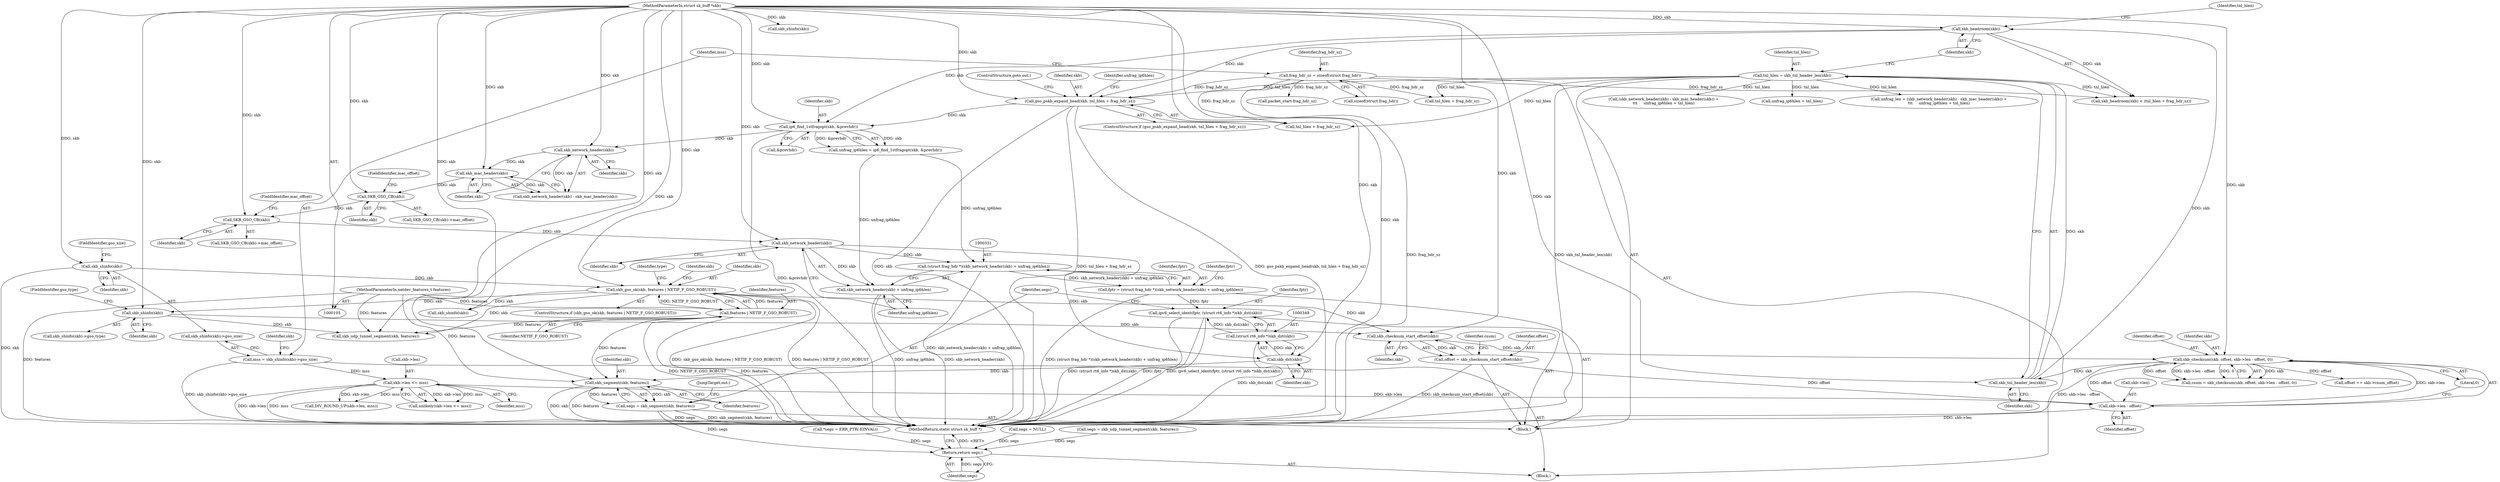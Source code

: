 digraph "1_linux_0e033e04c2678dbbe74a46b23fffb7bb918c288e@pointer" {
"1000333" [label="(Call,skb_network_header(skb))"];
"1000314" [label="(Call,SKB_GSO_CB(skb))"];
"1000303" [label="(Call,SKB_GSO_CB(skb))"];
"1000289" [label="(Call,skb_mac_header(skb))"];
"1000287" [label="(Call,skb_network_header(skb))"];
"1000271" [label="(Call,ip6_find_1stfragopt(skb, &prevhdr))"];
"1000263" [label="(Call,gso_pskb_expand_head(skb, tnl_hlen + frag_hdr_sz))"];
"1000256" [label="(Call,skb_headroom(skb))"];
"1000252" [label="(Call,skb_tnl_header_len(skb))"];
"1000220" [label="(Call,skb_checksum(skb, offset, skb->len - offset, 0))"];
"1000216" [label="(Call,skb_checksum_start_offset(skb))"];
"1000145" [label="(Call,skb_gso_ok(skb, features | NETIF_F_GSO_ROBUST))"];
"1000133" [label="(Call,skb_shinfo(skb))"];
"1000106" [label="(MethodParameterIn,struct sk_buff *skb)"];
"1000147" [label="(Call,features | NETIF_F_GSO_ROBUST)"];
"1000107" [label="(MethodParameterIn,netdev_features_t features)"];
"1000203" [label="(Call,skb_shinfo(skb))"];
"1000223" [label="(Call,skb->len - offset)"];
"1000138" [label="(Call,skb->len <= mss)"];
"1000130" [label="(Call,mss = skb_shinfo(skb)->gso_size)"];
"1000214" [label="(Call,offset = skb_checksum_start_offset(skb))"];
"1000250" [label="(Call,tnl_hlen = skb_tnl_header_len(skb))"];
"1000123" [label="(Call,frag_hdr_sz = sizeof(struct frag_hdr))"];
"1000330" [label="(Call,(struct frag_hdr *)(skb_network_header(skb) + unfrag_ip6hlen))"];
"1000328" [label="(Call,fptr = (struct frag_hdr *)(skb_network_header(skb) + unfrag_ip6hlen))"];
"1000346" [label="(Call,ipv6_select_ident(fptr, (struct rt6_info *)skb_dst(skb)))"];
"1000332" [label="(Call,skb_network_header(skb) + unfrag_ip6hlen)"];
"1000350" [label="(Call,skb_dst(skb))"];
"1000348" [label="(Call,(struct rt6_info *)skb_dst(skb))"];
"1000354" [label="(Call,skb_segment(skb, features))"];
"1000352" [label="(Call,segs = skb_segment(skb, features))"];
"1000358" [label="(Return,return segs;)"];
"1000333" [label="(Call,skb_network_header(skb))"];
"1000217" [label="(Identifier,skb)"];
"1000139" [label="(Call,skb->len)"];
"1000272" [label="(Identifier,skb)"];
"1000135" [label="(FieldIdentifier,gso_size)"];
"1000328" [label="(Call,fptr = (struct frag_hdr *)(skb_network_header(skb) + unfrag_ip6hlen))"];
"1000268" [label="(ControlStructure,goto out;)"];
"1000149" [label="(Identifier,NETIF_F_GSO_ROBUST)"];
"1000264" [label="(Identifier,skb)"];
"1000209" [label="(Call,skb_udp_tunnel_segment(skb, features))"];
"1000348" [label="(Call,(struct rt6_info *)skb_dst(skb))"];
"1000354" [label="(Call,skb_segment(skb, features))"];
"1000262" [label="(ControlStructure,if (gso_pskb_expand_head(skb, tnl_hlen + frag_hdr_sz)))"];
"1000259" [label="(Identifier,tnl_hlen)"];
"1000131" [label="(Identifier,mss)"];
"1000357" [label="(JumpTarget,out:)"];
"1000313" [label="(Call,SKB_GSO_CB(skb)->mac_offset)"];
"1000253" [label="(Identifier,skb)"];
"1000221" [label="(Identifier,skb)"];
"1000219" [label="(Identifier,csum)"];
"1000199" [label="(Identifier,skb)"];
"1000132" [label="(Call,skb_shinfo(skb)->gso_size)"];
"1000286" [label="(Call,skb_network_header(skb) - skb_mac_header(skb))"];
"1000125" [label="(Call,sizeof(struct frag_hdr))"];
"1000204" [label="(Identifier,skb)"];
"1000184" [label="(Call,skb_shinfo(skb))"];
"1000144" [label="(ControlStructure,if (skb_gso_ok(skb, features | NETIF_F_GSO_ROBUST)))"];
"1000146" [label="(Identifier,skb)"];
"1000352" [label="(Call,segs = skb_segment(skb, features))"];
"1000338" [label="(Identifier,fptr)"];
"1000110" [label="(Call,*segs = ERR_PTR(-EINVAL))"];
"1000203" [label="(Call,skb_shinfo(skb))"];
"1000255" [label="(Call,skb_headroom(skb) < (tnl_hlen + frag_hdr_sz))"];
"1000187" [label="(Call,DIV_ROUND_UP(skb->len, mss))"];
"1000332" [label="(Call,skb_network_header(skb) + unfrag_ip6hlen)"];
"1000269" [label="(Call,unfrag_ip6hlen = ip6_find_1stfragopt(skb, &prevhdr))"];
"1000265" [label="(Call,tnl_hlen + frag_hdr_sz)"];
"1000228" [label="(Literal,0)"];
"1000251" [label="(Identifier,tnl_hlen)"];
"1000350" [label="(Call,skb_dst(skb))"];
"1000302" [label="(Call,SKB_GSO_CB(skb)->mac_offset)"];
"1000360" [label="(MethodReturn,static struct sk_buff *)"];
"1000258" [label="(Call,tnl_hlen + frag_hdr_sz)"];
"1000356" [label="(Identifier,features)"];
"1000153" [label="(Identifier,type)"];
"1000223" [label="(Call,skb->len - offset)"];
"1000130" [label="(Call,mss = skb_shinfo(skb)->gso_size)"];
"1000304" [label="(Identifier,skb)"];
"1000215" [label="(Identifier,offset)"];
"1000330" [label="(Call,(struct frag_hdr *)(skb_network_header(skb) + unfrag_ip6hlen))"];
"1000288" [label="(Identifier,skb)"];
"1000107" [label="(MethodParameterIn,netdev_features_t features)"];
"1000291" [label="(Call,unfrag_ip6hlen + tnl_hlen)"];
"1000106" [label="(MethodParameterIn,struct sk_buff *skb)"];
"1000353" [label="(Identifier,segs)"];
"1000133" [label="(Call,skb_shinfo(skb))"];
"1000252" [label="(Call,skb_tnl_header_len(skb))"];
"1000218" [label="(Call,csum = skb_checksum(skb, offset, skb->len - offset, 0))"];
"1000314" [label="(Call,SKB_GSO_CB(skb))"];
"1000287" [label="(Call,skb_network_header(skb))"];
"1000347" [label="(Identifier,fptr)"];
"1000335" [label="(Identifier,unfrag_ip6hlen)"];
"1000263" [label="(Call,gso_pskb_expand_head(skb, tnl_hlen + frag_hdr_sz))"];
"1000155" [label="(Call,skb_shinfo(skb))"];
"1000213" [label="(Block,)"];
"1000145" [label="(Call,skb_gso_ok(skb, features | NETIF_F_GSO_ROBUST))"];
"1000137" [label="(Call,unlikely(skb->len <= mss))"];
"1000123" [label="(Call,frag_hdr_sz = sizeof(struct frag_hdr))"];
"1000283" [label="(Call,unfrag_len = (skb_network_header(skb) - skb_mac_header(skb)) +\n\t\t\t     unfrag_ip6hlen + tnl_hlen)"];
"1000315" [label="(Identifier,skb)"];
"1000359" [label="(Identifier,segs)"];
"1000355" [label="(Identifier,skb)"];
"1000303" [label="(Call,SKB_GSO_CB(skb))"];
"1000334" [label="(Identifier,skb)"];
"1000273" [label="(Call,&prevhdr)"];
"1000220" [label="(Call,skb_checksum(skb, offset, skb->len - offset, 0))"];
"1000147" [label="(Call,features | NETIF_F_GSO_ROBUST)"];
"1000205" [label="(FieldIdentifier,gso_type)"];
"1000316" [label="(FieldIdentifier,mac_offset)"];
"1000140" [label="(Identifier,skb)"];
"1000192" [label="(Call,segs = NULL)"];
"1000124" [label="(Identifier,frag_hdr_sz)"];
"1000271" [label="(Call,ip6_find_1stfragopt(skb, &prevhdr))"];
"1000290" [label="(Identifier,skb)"];
"1000134" [label="(Identifier,skb)"];
"1000222" [label="(Identifier,offset)"];
"1000216" [label="(Call,skb_checksum_start_offset(skb))"];
"1000207" [label="(Call,segs = skb_udp_tunnel_segment(skb, features))"];
"1000346" [label="(Call,ipv6_select_ident(fptr, (struct rt6_info *)skb_dst(skb)))"];
"1000250" [label="(Call,tnl_hlen = skb_tnl_header_len(skb))"];
"1000227" [label="(Identifier,offset)"];
"1000224" [label="(Call,skb->len)"];
"1000329" [label="(Identifier,fptr)"];
"1000305" [label="(FieldIdentifier,mac_offset)"];
"1000138" [label="(Call,skb->len <= mss)"];
"1000256" [label="(Call,skb_headroom(skb))"];
"1000358" [label="(Return,return segs;)"];
"1000270" [label="(Identifier,unfrag_ip6hlen)"];
"1000202" [label="(Call,skb_shinfo(skb)->gso_type)"];
"1000351" [label="(Identifier,skb)"];
"1000257" [label="(Identifier,skb)"];
"1000148" [label="(Identifier,features)"];
"1000307" [label="(Call,packet_start-frag_hdr_sz)"];
"1000214" [label="(Call,offset = skb_checksum_start_offset(skb))"];
"1000142" [label="(Identifier,mss)"];
"1000229" [label="(Call,offset += skb->csum_offset)"];
"1000285" [label="(Call,(skb_network_header(skb) - skb_mac_header(skb)) +\n\t\t\t     unfrag_ip6hlen + tnl_hlen)"];
"1000108" [label="(Block,)"];
"1000289" [label="(Call,skb_mac_header(skb))"];
"1000333" -> "1000332"  [label="AST: "];
"1000333" -> "1000334"  [label="CFG: "];
"1000334" -> "1000333"  [label="AST: "];
"1000335" -> "1000333"  [label="CFG: "];
"1000333" -> "1000330"  [label="DDG: skb"];
"1000333" -> "1000332"  [label="DDG: skb"];
"1000314" -> "1000333"  [label="DDG: skb"];
"1000106" -> "1000333"  [label="DDG: skb"];
"1000333" -> "1000350"  [label="DDG: skb"];
"1000314" -> "1000313"  [label="AST: "];
"1000314" -> "1000315"  [label="CFG: "];
"1000315" -> "1000314"  [label="AST: "];
"1000316" -> "1000314"  [label="CFG: "];
"1000303" -> "1000314"  [label="DDG: skb"];
"1000106" -> "1000314"  [label="DDG: skb"];
"1000303" -> "1000302"  [label="AST: "];
"1000303" -> "1000304"  [label="CFG: "];
"1000304" -> "1000303"  [label="AST: "];
"1000305" -> "1000303"  [label="CFG: "];
"1000289" -> "1000303"  [label="DDG: skb"];
"1000106" -> "1000303"  [label="DDG: skb"];
"1000289" -> "1000286"  [label="AST: "];
"1000289" -> "1000290"  [label="CFG: "];
"1000290" -> "1000289"  [label="AST: "];
"1000286" -> "1000289"  [label="CFG: "];
"1000289" -> "1000286"  [label="DDG: skb"];
"1000287" -> "1000289"  [label="DDG: skb"];
"1000106" -> "1000289"  [label="DDG: skb"];
"1000287" -> "1000286"  [label="AST: "];
"1000287" -> "1000288"  [label="CFG: "];
"1000288" -> "1000287"  [label="AST: "];
"1000290" -> "1000287"  [label="CFG: "];
"1000287" -> "1000286"  [label="DDG: skb"];
"1000271" -> "1000287"  [label="DDG: skb"];
"1000106" -> "1000287"  [label="DDG: skb"];
"1000271" -> "1000269"  [label="AST: "];
"1000271" -> "1000273"  [label="CFG: "];
"1000272" -> "1000271"  [label="AST: "];
"1000273" -> "1000271"  [label="AST: "];
"1000269" -> "1000271"  [label="CFG: "];
"1000271" -> "1000360"  [label="DDG: &prevhdr"];
"1000271" -> "1000269"  [label="DDG: skb"];
"1000271" -> "1000269"  [label="DDG: &prevhdr"];
"1000263" -> "1000271"  [label="DDG: skb"];
"1000256" -> "1000271"  [label="DDG: skb"];
"1000106" -> "1000271"  [label="DDG: skb"];
"1000263" -> "1000262"  [label="AST: "];
"1000263" -> "1000265"  [label="CFG: "];
"1000264" -> "1000263"  [label="AST: "];
"1000265" -> "1000263"  [label="AST: "];
"1000268" -> "1000263"  [label="CFG: "];
"1000270" -> "1000263"  [label="CFG: "];
"1000263" -> "1000360"  [label="DDG: tnl_hlen + frag_hdr_sz"];
"1000263" -> "1000360"  [label="DDG: gso_pskb_expand_head(skb, tnl_hlen + frag_hdr_sz)"];
"1000263" -> "1000360"  [label="DDG: skb"];
"1000256" -> "1000263"  [label="DDG: skb"];
"1000106" -> "1000263"  [label="DDG: skb"];
"1000250" -> "1000263"  [label="DDG: tnl_hlen"];
"1000123" -> "1000263"  [label="DDG: frag_hdr_sz"];
"1000256" -> "1000255"  [label="AST: "];
"1000256" -> "1000257"  [label="CFG: "];
"1000257" -> "1000256"  [label="AST: "];
"1000259" -> "1000256"  [label="CFG: "];
"1000256" -> "1000255"  [label="DDG: skb"];
"1000252" -> "1000256"  [label="DDG: skb"];
"1000106" -> "1000256"  [label="DDG: skb"];
"1000252" -> "1000250"  [label="AST: "];
"1000252" -> "1000253"  [label="CFG: "];
"1000253" -> "1000252"  [label="AST: "];
"1000250" -> "1000252"  [label="CFG: "];
"1000252" -> "1000250"  [label="DDG: skb"];
"1000220" -> "1000252"  [label="DDG: skb"];
"1000106" -> "1000252"  [label="DDG: skb"];
"1000220" -> "1000218"  [label="AST: "];
"1000220" -> "1000228"  [label="CFG: "];
"1000221" -> "1000220"  [label="AST: "];
"1000222" -> "1000220"  [label="AST: "];
"1000223" -> "1000220"  [label="AST: "];
"1000228" -> "1000220"  [label="AST: "];
"1000218" -> "1000220"  [label="CFG: "];
"1000220" -> "1000360"  [label="DDG: skb->len - offset"];
"1000220" -> "1000218"  [label="DDG: skb"];
"1000220" -> "1000218"  [label="DDG: offset"];
"1000220" -> "1000218"  [label="DDG: skb->len - offset"];
"1000220" -> "1000218"  [label="DDG: 0"];
"1000216" -> "1000220"  [label="DDG: skb"];
"1000106" -> "1000220"  [label="DDG: skb"];
"1000223" -> "1000220"  [label="DDG: offset"];
"1000223" -> "1000220"  [label="DDG: skb->len"];
"1000220" -> "1000229"  [label="DDG: offset"];
"1000216" -> "1000214"  [label="AST: "];
"1000216" -> "1000217"  [label="CFG: "];
"1000217" -> "1000216"  [label="AST: "];
"1000214" -> "1000216"  [label="CFG: "];
"1000216" -> "1000214"  [label="DDG: skb"];
"1000145" -> "1000216"  [label="DDG: skb"];
"1000203" -> "1000216"  [label="DDG: skb"];
"1000106" -> "1000216"  [label="DDG: skb"];
"1000145" -> "1000144"  [label="AST: "];
"1000145" -> "1000147"  [label="CFG: "];
"1000146" -> "1000145"  [label="AST: "];
"1000147" -> "1000145"  [label="AST: "];
"1000153" -> "1000145"  [label="CFG: "];
"1000199" -> "1000145"  [label="CFG: "];
"1000145" -> "1000360"  [label="DDG: skb_gso_ok(skb, features | NETIF_F_GSO_ROBUST)"];
"1000145" -> "1000360"  [label="DDG: features | NETIF_F_GSO_ROBUST"];
"1000133" -> "1000145"  [label="DDG: skb"];
"1000106" -> "1000145"  [label="DDG: skb"];
"1000147" -> "1000145"  [label="DDG: features"];
"1000147" -> "1000145"  [label="DDG: NETIF_F_GSO_ROBUST"];
"1000145" -> "1000155"  [label="DDG: skb"];
"1000145" -> "1000203"  [label="DDG: skb"];
"1000145" -> "1000209"  [label="DDG: skb"];
"1000133" -> "1000132"  [label="AST: "];
"1000133" -> "1000134"  [label="CFG: "];
"1000134" -> "1000133"  [label="AST: "];
"1000135" -> "1000133"  [label="CFG: "];
"1000133" -> "1000360"  [label="DDG: skb"];
"1000106" -> "1000133"  [label="DDG: skb"];
"1000106" -> "1000105"  [label="AST: "];
"1000106" -> "1000360"  [label="DDG: skb"];
"1000106" -> "1000155"  [label="DDG: skb"];
"1000106" -> "1000184"  [label="DDG: skb"];
"1000106" -> "1000203"  [label="DDG: skb"];
"1000106" -> "1000209"  [label="DDG: skb"];
"1000106" -> "1000350"  [label="DDG: skb"];
"1000106" -> "1000354"  [label="DDG: skb"];
"1000147" -> "1000149"  [label="CFG: "];
"1000148" -> "1000147"  [label="AST: "];
"1000149" -> "1000147"  [label="AST: "];
"1000147" -> "1000360"  [label="DDG: NETIF_F_GSO_ROBUST"];
"1000147" -> "1000360"  [label="DDG: features"];
"1000107" -> "1000147"  [label="DDG: features"];
"1000147" -> "1000209"  [label="DDG: features"];
"1000147" -> "1000354"  [label="DDG: features"];
"1000107" -> "1000105"  [label="AST: "];
"1000107" -> "1000360"  [label="DDG: features"];
"1000107" -> "1000209"  [label="DDG: features"];
"1000107" -> "1000354"  [label="DDG: features"];
"1000203" -> "1000202"  [label="AST: "];
"1000203" -> "1000204"  [label="CFG: "];
"1000204" -> "1000203"  [label="AST: "];
"1000205" -> "1000203"  [label="CFG: "];
"1000203" -> "1000209"  [label="DDG: skb"];
"1000223" -> "1000227"  [label="CFG: "];
"1000224" -> "1000223"  [label="AST: "];
"1000227" -> "1000223"  [label="AST: "];
"1000228" -> "1000223"  [label="CFG: "];
"1000223" -> "1000360"  [label="DDG: skb->len"];
"1000138" -> "1000223"  [label="DDG: skb->len"];
"1000214" -> "1000223"  [label="DDG: offset"];
"1000138" -> "1000137"  [label="AST: "];
"1000138" -> "1000142"  [label="CFG: "];
"1000139" -> "1000138"  [label="AST: "];
"1000142" -> "1000138"  [label="AST: "];
"1000137" -> "1000138"  [label="CFG: "];
"1000138" -> "1000360"  [label="DDG: mss"];
"1000138" -> "1000360"  [label="DDG: skb->len"];
"1000138" -> "1000137"  [label="DDG: skb->len"];
"1000138" -> "1000137"  [label="DDG: mss"];
"1000130" -> "1000138"  [label="DDG: mss"];
"1000138" -> "1000187"  [label="DDG: skb->len"];
"1000138" -> "1000187"  [label="DDG: mss"];
"1000130" -> "1000108"  [label="AST: "];
"1000130" -> "1000132"  [label="CFG: "];
"1000131" -> "1000130"  [label="AST: "];
"1000132" -> "1000130"  [label="AST: "];
"1000140" -> "1000130"  [label="CFG: "];
"1000130" -> "1000360"  [label="DDG: skb_shinfo(skb)->gso_size"];
"1000214" -> "1000213"  [label="AST: "];
"1000215" -> "1000214"  [label="AST: "];
"1000219" -> "1000214"  [label="CFG: "];
"1000214" -> "1000360"  [label="DDG: skb_checksum_start_offset(skb)"];
"1000250" -> "1000213"  [label="AST: "];
"1000251" -> "1000250"  [label="AST: "];
"1000257" -> "1000250"  [label="CFG: "];
"1000250" -> "1000360"  [label="DDG: skb_tnl_header_len(skb)"];
"1000250" -> "1000255"  [label="DDG: tnl_hlen"];
"1000250" -> "1000258"  [label="DDG: tnl_hlen"];
"1000250" -> "1000265"  [label="DDG: tnl_hlen"];
"1000250" -> "1000283"  [label="DDG: tnl_hlen"];
"1000250" -> "1000285"  [label="DDG: tnl_hlen"];
"1000250" -> "1000291"  [label="DDG: tnl_hlen"];
"1000123" -> "1000108"  [label="AST: "];
"1000123" -> "1000125"  [label="CFG: "];
"1000124" -> "1000123"  [label="AST: "];
"1000125" -> "1000123"  [label="AST: "];
"1000131" -> "1000123"  [label="CFG: "];
"1000123" -> "1000360"  [label="DDG: frag_hdr_sz"];
"1000123" -> "1000255"  [label="DDG: frag_hdr_sz"];
"1000123" -> "1000258"  [label="DDG: frag_hdr_sz"];
"1000123" -> "1000265"  [label="DDG: frag_hdr_sz"];
"1000123" -> "1000307"  [label="DDG: frag_hdr_sz"];
"1000330" -> "1000328"  [label="AST: "];
"1000330" -> "1000332"  [label="CFG: "];
"1000331" -> "1000330"  [label="AST: "];
"1000332" -> "1000330"  [label="AST: "];
"1000328" -> "1000330"  [label="CFG: "];
"1000330" -> "1000360"  [label="DDG: skb_network_header(skb) + unfrag_ip6hlen"];
"1000330" -> "1000328"  [label="DDG: skb_network_header(skb) + unfrag_ip6hlen"];
"1000269" -> "1000330"  [label="DDG: unfrag_ip6hlen"];
"1000328" -> "1000213"  [label="AST: "];
"1000329" -> "1000328"  [label="AST: "];
"1000338" -> "1000328"  [label="CFG: "];
"1000328" -> "1000360"  [label="DDG: (struct frag_hdr *)(skb_network_header(skb) + unfrag_ip6hlen)"];
"1000328" -> "1000346"  [label="DDG: fptr"];
"1000346" -> "1000213"  [label="AST: "];
"1000346" -> "1000348"  [label="CFG: "];
"1000347" -> "1000346"  [label="AST: "];
"1000348" -> "1000346"  [label="AST: "];
"1000353" -> "1000346"  [label="CFG: "];
"1000346" -> "1000360"  [label="DDG: (struct rt6_info *)skb_dst(skb)"];
"1000346" -> "1000360"  [label="DDG: fptr"];
"1000346" -> "1000360"  [label="DDG: ipv6_select_ident(fptr, (struct rt6_info *)skb_dst(skb))"];
"1000348" -> "1000346"  [label="DDG: skb_dst(skb)"];
"1000332" -> "1000335"  [label="CFG: "];
"1000335" -> "1000332"  [label="AST: "];
"1000332" -> "1000360"  [label="DDG: skb_network_header(skb)"];
"1000332" -> "1000360"  [label="DDG: unfrag_ip6hlen"];
"1000269" -> "1000332"  [label="DDG: unfrag_ip6hlen"];
"1000350" -> "1000348"  [label="AST: "];
"1000350" -> "1000351"  [label="CFG: "];
"1000351" -> "1000350"  [label="AST: "];
"1000348" -> "1000350"  [label="CFG: "];
"1000350" -> "1000348"  [label="DDG: skb"];
"1000350" -> "1000354"  [label="DDG: skb"];
"1000349" -> "1000348"  [label="AST: "];
"1000348" -> "1000360"  [label="DDG: skb_dst(skb)"];
"1000354" -> "1000352"  [label="AST: "];
"1000354" -> "1000356"  [label="CFG: "];
"1000355" -> "1000354"  [label="AST: "];
"1000356" -> "1000354"  [label="AST: "];
"1000352" -> "1000354"  [label="CFG: "];
"1000354" -> "1000360"  [label="DDG: features"];
"1000354" -> "1000360"  [label="DDG: skb"];
"1000354" -> "1000352"  [label="DDG: skb"];
"1000354" -> "1000352"  [label="DDG: features"];
"1000352" -> "1000213"  [label="AST: "];
"1000353" -> "1000352"  [label="AST: "];
"1000357" -> "1000352"  [label="CFG: "];
"1000352" -> "1000360"  [label="DDG: segs"];
"1000352" -> "1000360"  [label="DDG: skb_segment(skb, features)"];
"1000352" -> "1000358"  [label="DDG: segs"];
"1000358" -> "1000108"  [label="AST: "];
"1000358" -> "1000359"  [label="CFG: "];
"1000359" -> "1000358"  [label="AST: "];
"1000360" -> "1000358"  [label="CFG: "];
"1000358" -> "1000360"  [label="DDG: <RET>"];
"1000359" -> "1000358"  [label="DDG: segs"];
"1000207" -> "1000358"  [label="DDG: segs"];
"1000192" -> "1000358"  [label="DDG: segs"];
"1000110" -> "1000358"  [label="DDG: segs"];
}
